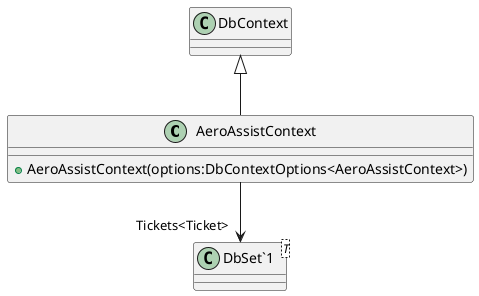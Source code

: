 @startuml
class AeroAssistContext {
    + AeroAssistContext(options:DbContextOptions<AeroAssistContext>)
}
class "DbSet`1"<T> {
}
DbContext <|-- AeroAssistContext
AeroAssistContext --> "Tickets<Ticket>" "DbSet`1"
@enduml
